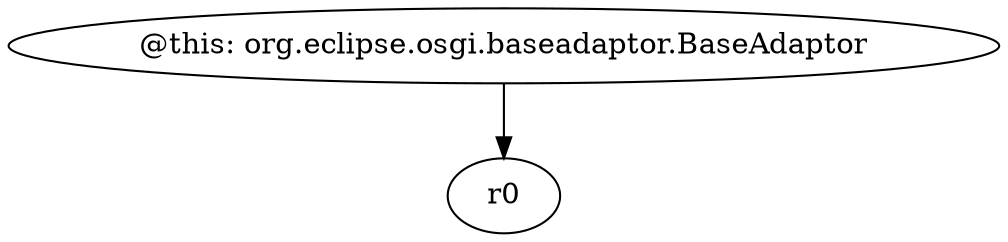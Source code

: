 digraph g {
0[label="@this: org.eclipse.osgi.baseadaptor.BaseAdaptor"]
1[label="r0"]
0->1[label=""]
}